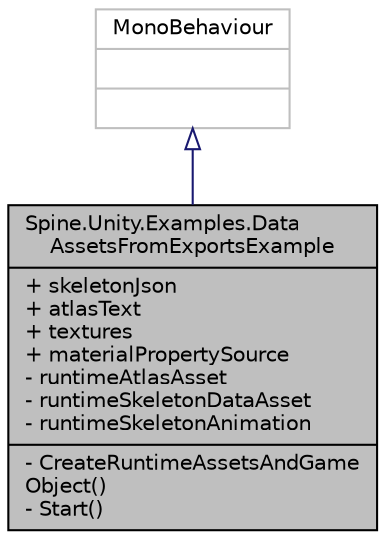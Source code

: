 digraph "Spine.Unity.Examples.DataAssetsFromExportsExample"
{
 // LATEX_PDF_SIZE
  edge [fontname="Helvetica",fontsize="10",labelfontname="Helvetica",labelfontsize="10"];
  node [fontname="Helvetica",fontsize="10",shape=record];
  Node1 [label="{Spine.Unity.Examples.Data\lAssetsFromExportsExample\n|+ skeletonJson\l+ atlasText\l+ textures\l+ materialPropertySource\l- runtimeAtlasAsset\l- runtimeSkeletonDataAsset\l- runtimeSkeletonAnimation\l|- CreateRuntimeAssetsAndGame\lObject()\l- Start()\l}",height=0.2,width=0.4,color="black", fillcolor="grey75", style="filled", fontcolor="black",tooltip=" "];
  Node2 -> Node1 [dir="back",color="midnightblue",fontsize="10",style="solid",arrowtail="onormal"];
  Node2 [label="{MonoBehaviour\n||}",height=0.2,width=0.4,color="grey75", fillcolor="white", style="filled",tooltip=" "];
}
